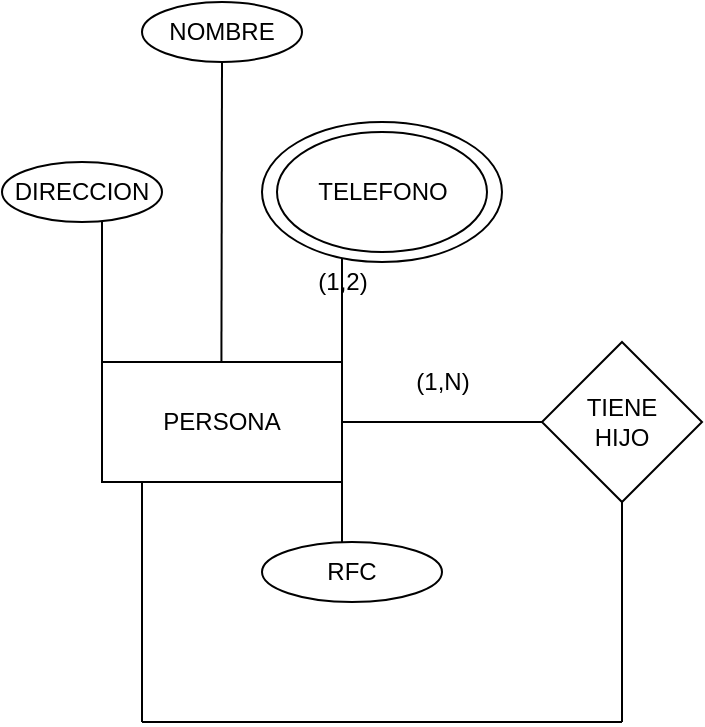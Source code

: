 <mxfile version="13.10.4" type="github" pages="10"><diagram id="1pP9DDwJDnPoI8QzzGnR" name="Page-1"><mxGraphModel dx="2035" dy="622" grid="1" gridSize="10" guides="1" tooltips="1" connect="1" arrows="1" fold="1" page="1" pageScale="1" pageWidth="850" pageHeight="1100" math="0" shadow="0"><root><mxCell id="0"/><mxCell id="1" parent="0"/><mxCell id="Nw3R6ELlbvk2qTNps26m-2" value="PERSONA" style="rounded=0;whiteSpace=wrap;html=1;" parent="1" vertex="1"><mxGeometry x="20" y="260" width="120" height="60" as="geometry"/></mxCell><mxCell id="Nw3R6ELlbvk2qTNps26m-3" value="TIENE&lt;br&gt;HIJO" style="rhombus;whiteSpace=wrap;html=1;" parent="1" vertex="1"><mxGeometry x="240" y="250" width="80" height="80" as="geometry"/></mxCell><mxCell id="Nw3R6ELlbvk2qTNps26m-4" value="" style="endArrow=none;html=1;entryX=0;entryY=0.5;entryDx=0;entryDy=0;" parent="1" target="Nw3R6ELlbvk2qTNps26m-3" edge="1"><mxGeometry width="50" height="50" relative="1" as="geometry"><mxPoint x="140" y="290" as="sourcePoint"/><mxPoint x="190" y="240" as="targetPoint"/></mxGeometry></mxCell><mxCell id="Nw3R6ELlbvk2qTNps26m-5" value="" style="endArrow=none;html=1;" parent="1" edge="1"><mxGeometry width="50" height="50" relative="1" as="geometry"><mxPoint x="20" y="260" as="sourcePoint"/><mxPoint x="20" y="190" as="targetPoint"/></mxGeometry></mxCell><mxCell id="Nw3R6ELlbvk2qTNps26m-6" value="" style="endArrow=none;html=1;" parent="1" target="Nw3R6ELlbvk2qTNps26m-20" edge="1"><mxGeometry width="50" height="50" relative="1" as="geometry"><mxPoint x="79.71" y="260" as="sourcePoint"/><mxPoint x="79.71" y="190" as="targetPoint"/></mxGeometry></mxCell><mxCell id="Nw3R6ELlbvk2qTNps26m-7" value="" style="endArrow=none;html=1;" parent="1" edge="1"><mxGeometry width="50" height="50" relative="1" as="geometry"><mxPoint x="140" y="270" as="sourcePoint"/><mxPoint x="140" y="200" as="targetPoint"/></mxGeometry></mxCell><mxCell id="Nw3R6ELlbvk2qTNps26m-10" value="" style="endArrow=none;html=1;" parent="1" edge="1"><mxGeometry width="50" height="50" relative="1" as="geometry"><mxPoint x="140" y="370" as="sourcePoint"/><mxPoint x="140" y="300" as="targetPoint"/></mxGeometry></mxCell><mxCell id="Nw3R6ELlbvk2qTNps26m-17" value="DIRECCION" style="ellipse;whiteSpace=wrap;html=1;" parent="1" vertex="1"><mxGeometry x="-30" y="160" width="80" height="30" as="geometry"/></mxCell><mxCell id="Nw3R6ELlbvk2qTNps26m-19" value="RFC" style="ellipse;whiteSpace=wrap;html=1;" parent="1" vertex="1"><mxGeometry x="100" y="350" width="90" height="30" as="geometry"/></mxCell><mxCell id="Nw3R6ELlbvk2qTNps26m-20" value="NOMBRE" style="ellipse;whiteSpace=wrap;html=1;" parent="1" vertex="1"><mxGeometry x="40" y="80" width="80" height="30" as="geometry"/></mxCell><mxCell id="Nw3R6ELlbvk2qTNps26m-23" value="" style="endArrow=none;html=1;" parent="1" edge="1"><mxGeometry width="50" height="50" relative="1" as="geometry"><mxPoint x="280" y="440" as="sourcePoint"/><mxPoint x="280" y="330" as="targetPoint"/></mxGeometry></mxCell><mxCell id="Nw3R6ELlbvk2qTNps26m-24" value="" style="endArrow=none;html=1;" parent="1" edge="1"><mxGeometry width="50" height="50" relative="1" as="geometry"><mxPoint x="40" y="440" as="sourcePoint"/><mxPoint x="40" y="320" as="targetPoint"/></mxGeometry></mxCell><mxCell id="Nw3R6ELlbvk2qTNps26m-25" value="" style="endArrow=none;html=1;" parent="1" edge="1"><mxGeometry width="50" height="50" relative="1" as="geometry"><mxPoint x="40" y="440" as="sourcePoint"/><mxPoint x="280" y="440" as="targetPoint"/></mxGeometry></mxCell><mxCell id="Nw3R6ELlbvk2qTNps26m-26" value="(1,N)" style="text;html=1;align=center;verticalAlign=middle;resizable=0;points=[];autosize=1;" parent="1" vertex="1"><mxGeometry x="170" y="260" width="40" height="20" as="geometry"/></mxCell><mxCell id="Nw3R6ELlbvk2qTNps26m-27" value="(1,2)" style="text;html=1;align=center;verticalAlign=middle;resizable=0;points=[];autosize=1;" parent="1" vertex="1"><mxGeometry x="120" y="210" width="40" height="20" as="geometry"/></mxCell><mxCell id="a9wIkm6xKZf1y1kNWijc-3" value="" style="ellipse;whiteSpace=wrap;html=1;" vertex="1" parent="1"><mxGeometry x="100" y="140" width="120" height="70" as="geometry"/></mxCell><mxCell id="a9wIkm6xKZf1y1kNWijc-4" value="&lt;span&gt;TELEFONO&lt;/span&gt;" style="ellipse;whiteSpace=wrap;html=1;" vertex="1" parent="1"><mxGeometry x="107.5" y="145" width="105" height="60" as="geometry"/></mxCell></root></mxGraphModel></diagram><diagram id="xXizFiI_UuGLqBckSNpb" name="Page-2"><mxGraphModel dx="2272" dy="746" grid="1" gridSize="10" guides="1" tooltips="1" connect="1" arrows="1" fold="1" page="1" pageScale="1" pageWidth="850" pageHeight="1100" math="0" shadow="0"><root><mxCell id="PR5p0Z9aNIs4eLPbWNCD-0"/><mxCell id="PR5p0Z9aNIs4eLPbWNCD-1" parent="PR5p0Z9aNIs4eLPbWNCD-0"/><mxCell id="wMSnA3AeaNaGxaXkZ8-6-0" value="FICHA_AUTOR" style="rounded=0;whiteSpace=wrap;html=1;" vertex="1" parent="PR5p0Z9aNIs4eLPbWNCD-1"><mxGeometry x="-40" y="270" width="120" height="40" as="geometry"/></mxCell><mxCell id="wMSnA3AeaNaGxaXkZ8-6-1" value="" style="endArrow=none;html=1;" edge="1" parent="PR5p0Z9aNIs4eLPbWNCD-1"><mxGeometry width="50" height="50" relative="1" as="geometry"><mxPoint x="-40" y="270" as="sourcePoint"/><mxPoint x="-140" y="200" as="targetPoint"/></mxGeometry></mxCell><mxCell id="wMSnA3AeaNaGxaXkZ8-6-2" value="" style="endArrow=none;html=1;" edge="1" parent="PR5p0Z9aNIs4eLPbWNCD-1"><mxGeometry width="50" height="50" relative="1" as="geometry"><mxPoint x="-130" y="290" as="sourcePoint"/><mxPoint x="-40" y="290" as="targetPoint"/></mxGeometry></mxCell><mxCell id="wMSnA3AeaNaGxaXkZ8-6-3" value="" style="endArrow=none;html=1;" edge="1" parent="PR5p0Z9aNIs4eLPbWNCD-1"><mxGeometry width="50" height="50" relative="1" as="geometry"><mxPoint x="-140" y="370" as="sourcePoint"/><mxPoint x="-40" y="310" as="targetPoint"/></mxGeometry></mxCell><mxCell id="wMSnA3AeaNaGxaXkZ8-6-6" value="CODIGO" style="ellipse;whiteSpace=wrap;html=1;" vertex="1" parent="PR5p0Z9aNIs4eLPbWNCD-1"><mxGeometry x="-240" y="130" width="120" height="80" as="geometry"/></mxCell><mxCell id="wMSnA3AeaNaGxaXkZ8-6-7" value="AUTOR" style="ellipse;whiteSpace=wrap;html=1;" vertex="1" parent="PR5p0Z9aNIs4eLPbWNCD-1"><mxGeometry x="-250" y="340" width="120" height="80" as="geometry"/></mxCell><mxCell id="wMSnA3AeaNaGxaXkZ8-6-8" value="NOMBRE" style="ellipse;whiteSpace=wrap;html=1;" vertex="1" parent="PR5p0Z9aNIs4eLPbWNCD-1"><mxGeometry x="-250" y="240" width="120" height="80" as="geometry"/></mxCell><mxCell id="wMSnA3AeaNaGxaXkZ8-6-10" value="" style="endArrow=none;html=1;" edge="1" parent="PR5p0Z9aNIs4eLPbWNCD-1"><mxGeometry width="50" height="50" relative="1" as="geometry"><mxPoint x="80" y="290" as="sourcePoint"/><mxPoint x="250" y="290" as="targetPoint"/></mxGeometry></mxCell><mxCell id="wMSnA3AeaNaGxaXkZ8-6-11" value="POSEE&lt;span style=&quot;color: rgba(0 , 0 , 0 , 0) ; font-family: monospace ; font-size: 0px&quot;&gt;%3CmxGraphModel%3E%3Croot%3E%3CmxCell%20id%3D%220%22%2F%3E%3CmxCell%20id%3D%221%22%20parent%3D%220%22%2F%3E%3CmxCell%20id%3D%222%22%20value%3D%22%22%20style%3D%22endArrow%3Dnone%3Bhtml%3D1%3B%22%20edge%3D%221%22%20parent%3D%221%22%3E%3CmxGeometry%20width%3D%2250%22%20height%3D%2250%22%20relative%3D%221%22%20as%3D%22geometry%22%3E%3CmxPoint%20x%3D%22350%22%20y%3D%22289.5%22%20as%3D%22sourcePoint%22%2F%3E%3CmxPoint%20x%3D%22490%22%20y%3D%22290%22%20as%3D%22targetPoint%22%2F%3E%3C%2FmxGeometry%3E%3C%2FmxCell%3E%3C%2Froot%3E%3C%2FmxGraphModel%3E&lt;/span&gt;" style="rhombus;whiteSpace=wrap;html=1;" vertex="1" parent="PR5p0Z9aNIs4eLPbWNCD-1"><mxGeometry x="250" y="250" width="100" height="80" as="geometry"/></mxCell><mxCell id="wMSnA3AeaNaGxaXkZ8-6-12" value="" style="endArrow=none;html=1;" edge="1" parent="PR5p0Z9aNIs4eLPbWNCD-1"><mxGeometry width="50" height="50" relative="1" as="geometry"><mxPoint x="350" y="289.5" as="sourcePoint"/><mxPoint x="490" y="290" as="targetPoint"/></mxGeometry></mxCell><mxCell id="wMSnA3AeaNaGxaXkZ8-6-14" value="LIBRO" style="rounded=0;whiteSpace=wrap;html=1;" vertex="1" parent="PR5p0Z9aNIs4eLPbWNCD-1"><mxGeometry x="480" y="270" width="120" height="40" as="geometry"/></mxCell><mxCell id="wMSnA3AeaNaGxaXkZ8-6-15" value="" style="endArrow=none;html=1;" edge="1" parent="PR5p0Z9aNIs4eLPbWNCD-1"><mxGeometry width="50" height="50" relative="1" as="geometry"><mxPoint x="600" y="270" as="sourcePoint"/><mxPoint x="640" y="240" as="targetPoint"/></mxGeometry></mxCell><mxCell id="wMSnA3AeaNaGxaXkZ8-6-16" value="" style="endArrow=none;html=1;" edge="1" parent="PR5p0Z9aNIs4eLPbWNCD-1"><mxGeometry width="50" height="50" relative="1" as="geometry"><mxPoint x="600" y="290" as="sourcePoint"/><mxPoint x="760" y="290" as="targetPoint"/></mxGeometry></mxCell><mxCell id="wMSnA3AeaNaGxaXkZ8-6-17" value="" style="endArrow=none;html=1;" edge="1" parent="PR5p0Z9aNIs4eLPbWNCD-1"><mxGeometry width="50" height="50" relative="1" as="geometry"><mxPoint x="600" y="305" as="sourcePoint"/><mxPoint x="710" y="350" as="targetPoint"/></mxGeometry></mxCell><mxCell id="wMSnA3AeaNaGxaXkZ8-6-18" value="" style="endArrow=none;html=1;" edge="1" parent="PR5p0Z9aNIs4eLPbWNCD-1"><mxGeometry width="50" height="50" relative="1" as="geometry"><mxPoint x="570" y="270" as="sourcePoint"/><mxPoint x="640" y="170" as="targetPoint"/></mxGeometry></mxCell><mxCell id="wMSnA3AeaNaGxaXkZ8-6-19" value="" style="endArrow=none;html=1;" edge="1" parent="PR5p0Z9aNIs4eLPbWNCD-1"><mxGeometry width="50" height="50" relative="1" as="geometry"><mxPoint x="580" y="310" as="sourcePoint"/><mxPoint x="680" y="450" as="targetPoint"/></mxGeometry></mxCell><mxCell id="wMSnA3AeaNaGxaXkZ8-6-20" value="EDITORIAL" style="ellipse;whiteSpace=wrap;html=1;" vertex="1" parent="PR5p0Z9aNIs4eLPbWNCD-1"><mxGeometry x="690" y="330" width="120" height="80" as="geometry"/></mxCell><mxCell id="wMSnA3AeaNaGxaXkZ8-6-21" value="ISBN" style="ellipse;whiteSpace=wrap;html=1;" vertex="1" parent="PR5p0Z9aNIs4eLPbWNCD-1"><mxGeometry x="630" y="180" width="120" height="80" as="geometry"/></mxCell><mxCell id="wMSnA3AeaNaGxaXkZ8-6-22" value="TITULO" style="ellipse;whiteSpace=wrap;html=1;" vertex="1" parent="PR5p0Z9aNIs4eLPbWNCD-1"><mxGeometry x="760" y="250" width="120" height="80" as="geometry"/></mxCell><mxCell id="wMSnA3AeaNaGxaXkZ8-6-23" value="CODIGO" style="ellipse;whiteSpace=wrap;html=1;" vertex="1" parent="PR5p0Z9aNIs4eLPbWNCD-1"><mxGeometry x="580" y="100" width="120" height="80" as="geometry"/></mxCell><mxCell id="wMSnA3AeaNaGxaXkZ8-6-24" value="CODIGO" style="ellipse;whiteSpace=wrap;html=1;" vertex="1" parent="PR5p0Z9aNIs4eLPbWNCD-1"><mxGeometry x="690" y="670" width="120" height="80" as="geometry"/></mxCell><mxCell id="wMSnA3AeaNaGxaXkZ8-6-25" value="" style="endArrow=none;html=1;" edge="1" parent="PR5p0Z9aNIs4eLPbWNCD-1"><mxGeometry width="50" height="50" relative="1" as="geometry"><mxPoint x="550" y="570" as="sourcePoint"/><mxPoint x="550" y="310.5" as="targetPoint"/></mxGeometry></mxCell><mxCell id="wMSnA3AeaNaGxaXkZ8-6-26" value="PERTENCE" style="rhombus;whiteSpace=wrap;html=1;" vertex="1" parent="PR5p0Z9aNIs4eLPbWNCD-1"><mxGeometry x="500" y="570" width="100" height="80" as="geometry"/></mxCell><mxCell id="wMSnA3AeaNaGxaXkZ8-6-27" value="" style="endArrow=none;html=1;" edge="1" parent="PR5p0Z9aNIs4eLPbWNCD-1"><mxGeometry width="50" height="50" relative="1" as="geometry"><mxPoint x="550" y="800" as="sourcePoint"/><mxPoint x="549.5" y="650" as="targetPoint"/></mxGeometry></mxCell><mxCell id="Np8cZ0Cmk-hx0m1cEEiZ-0" value="EJEMPLAR" style="rounded=0;whiteSpace=wrap;html=1;" vertex="1" parent="PR5p0Z9aNIs4eLPbWNCD-1"><mxGeometry x="490" y="800" width="120" height="40" as="geometry"/></mxCell><mxCell id="Np8cZ0Cmk-hx0m1cEEiZ-1" value="" style="endArrow=none;html=1;" edge="1" parent="PR5p0Z9aNIs4eLPbWNCD-1"><mxGeometry width="50" height="50" relative="1" as="geometry"><mxPoint x="70" y="820" as="sourcePoint"/><mxPoint x="240" y="820" as="targetPoint"/></mxGeometry></mxCell><mxCell id="Np8cZ0Cmk-hx0m1cEEiZ-2" value="PRESTADO" style="rhombus;whiteSpace=wrap;html=1;" vertex="1" parent="PR5p0Z9aNIs4eLPbWNCD-1"><mxGeometry x="240" y="780" width="100" height="80" as="geometry"/></mxCell><mxCell id="Np8cZ0Cmk-hx0m1cEEiZ-3" value="" style="endArrow=none;html=1;entryX=0;entryY=0.5;entryDx=0;entryDy=0;" edge="1" parent="PR5p0Z9aNIs4eLPbWNCD-1" target="Np8cZ0Cmk-hx0m1cEEiZ-0"><mxGeometry width="50" height="50" relative="1" as="geometry"><mxPoint x="340" y="819.5" as="sourcePoint"/><mxPoint x="480" y="820" as="targetPoint"/></mxGeometry></mxCell><mxCell id="Np8cZ0Cmk-hx0m1cEEiZ-4" value="USUARIO" style="rounded=0;whiteSpace=wrap;html=1;" vertex="1" parent="PR5p0Z9aNIs4eLPbWNCD-1"><mxGeometry x="-40" y="800" width="120" height="40" as="geometry"/></mxCell><mxCell id="Np8cZ0Cmk-hx0m1cEEiZ-5" value="" style="endArrow=none;html=1;" edge="1" parent="PR5p0Z9aNIs4eLPbWNCD-1"><mxGeometry width="50" height="50" relative="1" as="geometry"><mxPoint x="-140" y="880" as="sourcePoint"/><mxPoint x="-40" y="820" as="targetPoint"/></mxGeometry></mxCell><mxCell id="Np8cZ0Cmk-hx0m1cEEiZ-6" value="" style="endArrow=none;html=1;" edge="1" parent="PR5p0Z9aNIs4eLPbWNCD-1"><mxGeometry width="50" height="50" relative="1" as="geometry"><mxPoint x="-150" y="800" as="sourcePoint"/><mxPoint x="-40" y="800" as="targetPoint"/></mxGeometry></mxCell><mxCell id="Np8cZ0Cmk-hx0m1cEEiZ-7" value="" style="endArrow=none;html=1;" edge="1" parent="PR5p0Z9aNIs4eLPbWNCD-1"><mxGeometry width="50" height="50" relative="1" as="geometry"><mxPoint x="-100" y="980" as="sourcePoint"/><mxPoint y="840" as="targetPoint"/></mxGeometry></mxCell><mxCell id="Np8cZ0Cmk-hx0m1cEEiZ-8" value="" style="endArrow=none;html=1;" edge="1" parent="PR5p0Z9aNIs4eLPbWNCD-1"><mxGeometry width="50" height="50" relative="1" as="geometry"><mxPoint x="-10" y="680" as="sourcePoint"/><mxPoint x="-10" y="800" as="targetPoint"/></mxGeometry></mxCell><mxCell id="Np8cZ0Cmk-hx0m1cEEiZ-10" value="CODIGO" style="ellipse;whiteSpace=wrap;html=1;" vertex="1" parent="PR5p0Z9aNIs4eLPbWNCD-1"><mxGeometry x="-80" y="600" width="120" height="80" as="geometry"/></mxCell><mxCell id="Np8cZ0Cmk-hx0m1cEEiZ-11" value="NOMBRE" style="ellipse;whiteSpace=wrap;html=1;" vertex="1" parent="PR5p0Z9aNIs4eLPbWNCD-1"><mxGeometry x="-260" y="750" width="120" height="80" as="geometry"/></mxCell><mxCell id="Np8cZ0Cmk-hx0m1cEEiZ-12" value="TELEF" style="ellipse;whiteSpace=wrap;html=1;" vertex="1" parent="PR5p0Z9aNIs4eLPbWNCD-1"><mxGeometry x="-260" y="840" width="120" height="80" as="geometry"/></mxCell><mxCell id="Np8cZ0Cmk-hx0m1cEEiZ-13" value="DIRECCION" style="ellipse;whiteSpace=wrap;html=1;" vertex="1" parent="PR5p0Z9aNIs4eLPbWNCD-1"><mxGeometry x="-170" y="980" width="120" height="80" as="geometry"/></mxCell><mxCell id="Np8cZ0Cmk-hx0m1cEEiZ-14" value="(1,2)" style="text;html=1;strokeColor=none;fillColor=none;align=center;verticalAlign=middle;whiteSpace=wrap;rounded=0;" vertex="1" parent="PR5p0Z9aNIs4eLPbWNCD-1"><mxGeometry x="-130" y="840" width="40" height="20" as="geometry"/></mxCell><mxCell id="Np8cZ0Cmk-hx0m1cEEiZ-18" value="" style="endArrow=none;html=1;" edge="1" parent="PR5p0Z9aNIs4eLPbWNCD-1"><mxGeometry width="50" height="50" relative="1" as="geometry"><mxPoint x="610" y="800" as="sourcePoint"/><mxPoint x="710" y="740" as="targetPoint"/></mxGeometry></mxCell><mxCell id="Np8cZ0Cmk-hx0m1cEEiZ-19" value="" style="endArrow=none;html=1;" edge="1" parent="PR5p0Z9aNIs4eLPbWNCD-1"><mxGeometry width="50" height="50" relative="1" as="geometry"><mxPoint x="610" y="840" as="sourcePoint"/><mxPoint x="740" y="930" as="targetPoint"/></mxGeometry></mxCell><mxCell id="Np8cZ0Cmk-hx0m1cEEiZ-20" value="LOCALIZACION" style="ellipse;whiteSpace=wrap;html=1;" vertex="1" parent="PR5p0Z9aNIs4eLPbWNCD-1"><mxGeometry x="740" y="890" width="120" height="80" as="geometry"/></mxCell><mxCell id="Np8cZ0Cmk-hx0m1cEEiZ-21" value="NUM_PAG" style="ellipse;whiteSpace=wrap;html=1;" vertex="1" parent="PR5p0Z9aNIs4eLPbWNCD-1"><mxGeometry x="660" y="440" width="120" height="80" as="geometry"/></mxCell><mxCell id="Np8cZ0Cmk-hx0m1cEEiZ-23" value="(1,n)" style="text;html=1;strokeColor=none;fillColor=none;align=center;verticalAlign=middle;whiteSpace=wrap;rounded=0;" vertex="1" parent="PR5p0Z9aNIs4eLPbWNCD-1"><mxGeometry x="610" y="420" width="40" height="20" as="geometry"/></mxCell><mxCell id="Np8cZ0Cmk-hx0m1cEEiZ-24" value="(1,n)" style="text;html=1;strokeColor=none;fillColor=none;align=center;verticalAlign=middle;whiteSpace=wrap;rounded=0;" vertex="1" parent="PR5p0Z9aNIs4eLPbWNCD-1"><mxGeometry x="160" y="260" width="40" height="20" as="geometry"/></mxCell><mxCell id="Np8cZ0Cmk-hx0m1cEEiZ-25" value="(1,n)" style="text;html=1;strokeColor=none;fillColor=none;align=center;verticalAlign=middle;whiteSpace=wrap;rounded=0;" vertex="1" parent="PR5p0Z9aNIs4eLPbWNCD-1"><mxGeometry x="400" y="260" width="40" height="20" as="geometry"/></mxCell><mxCell id="Np8cZ0Cmk-hx0m1cEEiZ-26" value="(n,n)" style="text;html=1;strokeColor=none;fillColor=none;align=center;verticalAlign=middle;whiteSpace=wrap;rounded=0;" vertex="1" parent="PR5p0Z9aNIs4eLPbWNCD-1"><mxGeometry x="280" y="220" width="40" height="20" as="geometry"/></mxCell><mxCell id="hhTUpdf7Dr-VfnFmkzbi-0" value="(1,n)" style="text;html=1;strokeColor=none;fillColor=none;align=center;verticalAlign=middle;whiteSpace=wrap;rounded=0;" vertex="1" parent="PR5p0Z9aNIs4eLPbWNCD-1"><mxGeometry x="140" y="770" width="40" height="20" as="geometry"/></mxCell><mxCell id="hhTUpdf7Dr-VfnFmkzbi-1" value="(1,n)" style="text;html=1;strokeColor=none;fillColor=none;align=center;verticalAlign=middle;whiteSpace=wrap;rounded=0;" vertex="1" parent="PR5p0Z9aNIs4eLPbWNCD-1"><mxGeometry x="385" y="760" width="40" height="20" as="geometry"/></mxCell><mxCell id="hhTUpdf7Dr-VfnFmkzbi-3" value="(n,n)" style="text;html=1;strokeColor=none;fillColor=none;align=center;verticalAlign=middle;whiteSpace=wrap;rounded=0;" vertex="1" parent="PR5p0Z9aNIs4eLPbWNCD-1"><mxGeometry x="270" y="740" width="40" height="20" as="geometry"/></mxCell></root></mxGraphModel></diagram><diagram id="C_Du1BAKzMo4aEJGS9Io" name="Page-3"><mxGraphModel dx="1422" dy="746" grid="1" gridSize="10" guides="1" tooltips="1" connect="1" arrows="1" fold="1" page="1" pageScale="1" pageWidth="850" pageHeight="1100" math="0" shadow="0"><root><mxCell id="kNVYKZuEX8BHVdK6Y1ub-0"/><mxCell id="kNVYKZuEX8BHVdK6Y1ub-1" parent="kNVYKZuEX8BHVdK6Y1ub-0"/><mxCell id="03V3JhqcgOerpL56FC76-0" value="CLIENTE" style="rounded=0;whiteSpace=wrap;html=1;" vertex="1" parent="kNVYKZuEX8BHVdK6Y1ub-1"><mxGeometry x="110" y="150" width="120" height="40" as="geometry"/></mxCell><mxCell id="3_vFdJ6jeZsYnRR2dxXs-1" value="" style="endArrow=none;html=1;" edge="1" parent="kNVYKZuEX8BHVdK6Y1ub-1"><mxGeometry width="50" height="50" relative="1" as="geometry"><mxPoint x="110" y="150.0" as="sourcePoint"/><mxPoint x="110" y="80" as="targetPoint"/></mxGeometry></mxCell><mxCell id="3_vFdJ6jeZsYnRR2dxXs-2" value="" style="endArrow=none;html=1;" edge="1" parent="kNVYKZuEX8BHVdK6Y1ub-1" target="3_vFdJ6jeZsYnRR2dxXs-6"><mxGeometry width="50" height="50" relative="1" as="geometry"><mxPoint x="169.71" y="150.0" as="sourcePoint"/><mxPoint x="169.71" y="80" as="targetPoint"/></mxGeometry></mxCell><mxCell id="3_vFdJ6jeZsYnRR2dxXs-3" value="" style="endArrow=none;html=1;" edge="1" parent="kNVYKZuEX8BHVdK6Y1ub-1"><mxGeometry width="50" height="50" relative="1" as="geometry"><mxPoint x="230" y="160.0" as="sourcePoint"/><mxPoint x="230" y="90.0" as="targetPoint"/></mxGeometry></mxCell><mxCell id="3_vFdJ6jeZsYnRR2dxXs-4" value="TELEFONO" style="ellipse;whiteSpace=wrap;html=1;" vertex="1" parent="kNVYKZuEX8BHVdK6Y1ub-1"><mxGeometry x="210" y="60" width="80" height="30" as="geometry"/></mxCell><mxCell id="3_vFdJ6jeZsYnRR2dxXs-5" value="APELLIDO" style="ellipse;whiteSpace=wrap;html=1;" vertex="1" parent="kNVYKZuEX8BHVdK6Y1ub-1"><mxGeometry x="60" y="50" width="80" height="30" as="geometry"/></mxCell><mxCell id="3_vFdJ6jeZsYnRR2dxXs-6" value="NOMBRE" style="ellipse;whiteSpace=wrap;html=1;" vertex="1" parent="kNVYKZuEX8BHVdK6Y1ub-1"><mxGeometry x="130" y="20" width="80" height="30" as="geometry"/></mxCell><mxCell id="3_vFdJ6jeZsYnRR2dxXs-7" value="(1,2)" style="text;html=1;align=center;verticalAlign=middle;resizable=0;points=[];autosize=1;" vertex="1" parent="kNVYKZuEX8BHVdK6Y1ub-1"><mxGeometry x="210" y="100" width="40" height="20" as="geometry"/></mxCell><mxCell id="3_vFdJ6jeZsYnRR2dxXs-9" value="" style="endArrow=none;html=1;" edge="1" parent="kNVYKZuEX8BHVdK6Y1ub-1"><mxGeometry width="50" height="50" relative="1" as="geometry"><mxPoint x="110.0" y="290.0" as="sourcePoint"/><mxPoint x="110.29" y="190" as="targetPoint"/></mxGeometry></mxCell><mxCell id="3_vFdJ6jeZsYnRR2dxXs-10" value="" style="endArrow=none;html=1;" edge="1" parent="kNVYKZuEX8BHVdK6Y1ub-1"><mxGeometry width="50" height="50" relative="1" as="geometry"><mxPoint x="229.5" y="290.0" as="sourcePoint"/><mxPoint x="229.79" y="190" as="targetPoint"/></mxGeometry></mxCell><mxCell id="3_vFdJ6jeZsYnRR2dxXs-11" value="DIRECCION" style="ellipse;whiteSpace=wrap;html=1;" vertex="1" parent="kNVYKZuEX8BHVdK6Y1ub-1"><mxGeometry x="200" y="290" width="80" height="30" as="geometry"/></mxCell><mxCell id="3_vFdJ6jeZsYnRR2dxXs-12" value="RFC" style="ellipse;whiteSpace=wrap;html=1;" vertex="1" parent="kNVYKZuEX8BHVdK6Y1ub-1"><mxGeometry x="70" y="290" width="80" height="30" as="geometry"/></mxCell><mxCell id="x6PIpx7scopGWBk-RVxz-0" value="" style="endArrow=none;html=1;" edge="1" parent="kNVYKZuEX8BHVdK6Y1ub-1"><mxGeometry width="50" height="50" relative="1" as="geometry"><mxPoint x="230" y="180" as="sourcePoint"/><mxPoint x="400" y="180" as="targetPoint"/></mxGeometry></mxCell><mxCell id="x6PIpx7scopGWBk-RVxz-1" value="COMPRA" style="rhombus;whiteSpace=wrap;html=1;" vertex="1" parent="kNVYKZuEX8BHVdK6Y1ub-1"><mxGeometry x="400" y="140" width="100" height="80" as="geometry"/></mxCell><mxCell id="x6PIpx7scopGWBk-RVxz-2" value="" style="endArrow=none;html=1;" edge="1" parent="kNVYKZuEX8BHVdK6Y1ub-1"><mxGeometry width="50" height="50" relative="1" as="geometry"><mxPoint x="500" y="179.5" as="sourcePoint"/><mxPoint x="640" y="180" as="targetPoint"/></mxGeometry></mxCell><mxCell id="x6PIpx7scopGWBk-RVxz-3" value="AUTOMOVILES" style="rounded=0;whiteSpace=wrap;html=1;" vertex="1" parent="kNVYKZuEX8BHVdK6Y1ub-1"><mxGeometry x="630" y="160" width="120" height="40" as="geometry"/></mxCell><mxCell id="x6PIpx7scopGWBk-RVxz-4" value="(1,n)" style="text;html=1;align=center;verticalAlign=middle;resizable=0;points=[];autosize=1;" vertex="1" parent="kNVYKZuEX8BHVdK6Y1ub-1"><mxGeometry x="310" y="150" width="40" height="20" as="geometry"/></mxCell><mxCell id="x6PIpx7scopGWBk-RVxz-15" value="" style="endArrow=none;html=1;" edge="1" parent="kNVYKZuEX8BHVdK6Y1ub-1"><mxGeometry width="50" height="50" relative="1" as="geometry"><mxPoint x="630" y="160.0" as="sourcePoint"/><mxPoint x="630" y="90" as="targetPoint"/></mxGeometry></mxCell><mxCell id="x6PIpx7scopGWBk-RVxz-16" value="" style="endArrow=none;html=1;" edge="1" parent="kNVYKZuEX8BHVdK6Y1ub-1" target="x6PIpx7scopGWBk-RVxz-20"><mxGeometry width="50" height="50" relative="1" as="geometry"><mxPoint x="689.71" y="160.0" as="sourcePoint"/><mxPoint x="689.71" y="90" as="targetPoint"/></mxGeometry></mxCell><mxCell id="x6PIpx7scopGWBk-RVxz-17" value="" style="endArrow=none;html=1;" edge="1" parent="kNVYKZuEX8BHVdK6Y1ub-1"><mxGeometry width="50" height="50" relative="1" as="geometry"><mxPoint x="750" y="170.0" as="sourcePoint"/><mxPoint x="750" y="100.0" as="targetPoint"/></mxGeometry></mxCell><mxCell id="x6PIpx7scopGWBk-RVxz-18" value="COLOR" style="ellipse;whiteSpace=wrap;html=1;" vertex="1" parent="kNVYKZuEX8BHVdK6Y1ub-1"><mxGeometry x="730" y="70" width="80" height="30" as="geometry"/></mxCell><mxCell id="x6PIpx7scopGWBk-RVxz-19" value="MATRICULA" style="ellipse;whiteSpace=wrap;html=1;" vertex="1" parent="kNVYKZuEX8BHVdK6Y1ub-1"><mxGeometry x="580" y="60" width="80" height="30" as="geometry"/></mxCell><mxCell id="x6PIpx7scopGWBk-RVxz-20" value="MODELO" style="ellipse;whiteSpace=wrap;html=1;" vertex="1" parent="kNVYKZuEX8BHVdK6Y1ub-1"><mxGeometry x="650" y="30" width="80" height="30" as="geometry"/></mxCell><mxCell id="x6PIpx7scopGWBk-RVxz-21" value="(1,2)" style="text;html=1;align=center;verticalAlign=middle;resizable=0;points=[];autosize=1;" vertex="1" parent="kNVYKZuEX8BHVdK6Y1ub-1"><mxGeometry x="730" y="110" width="40" height="20" as="geometry"/></mxCell><mxCell id="x6PIpx7scopGWBk-RVxz-22" value="" style="endArrow=none;html=1;" edge="1" parent="kNVYKZuEX8BHVdK6Y1ub-1"><mxGeometry width="50" height="50" relative="1" as="geometry"><mxPoint x="630" y="270.0" as="sourcePoint"/><mxPoint x="630" y="200" as="targetPoint"/><Array as="points"><mxPoint x="630" y="240"/></Array></mxGeometry></mxCell><mxCell id="x6PIpx7scopGWBk-RVxz-23" value="MARCA" style="ellipse;whiteSpace=wrap;html=1;" vertex="1" parent="kNVYKZuEX8BHVdK6Y1ub-1"><mxGeometry x="590" y="270" width="80" height="30" as="geometry"/></mxCell><mxCell id="x6PIpx7scopGWBk-RVxz-24" value="(1,n)" style="text;html=1;align=center;verticalAlign=middle;resizable=0;points=[];autosize=1;" vertex="1" parent="kNVYKZuEX8BHVdK6Y1ub-1"><mxGeometry x="530" y="150" width="40" height="20" as="geometry"/></mxCell><mxCell id="x6PIpx7scopGWBk-RVxz-25" value="" style="endArrow=none;html=1;" edge="1" parent="kNVYKZuEX8BHVdK6Y1ub-1" source="x6PIpx7scopGWBk-RVxz-26"><mxGeometry width="50" height="50" relative="1" as="geometry"><mxPoint x="170" y="190" as="sourcePoint"/><mxPoint x="170" y="520" as="targetPoint"/></mxGeometry></mxCell><mxCell id="x6PIpx7scopGWBk-RVxz-26" value="LLEVA" style="rhombus;whiteSpace=wrap;html=1;" vertex="1" parent="kNVYKZuEX8BHVdK6Y1ub-1"><mxGeometry x="120" y="440" width="100" height="80" as="geometry"/></mxCell><mxCell id="x6PIpx7scopGWBk-RVxz-27" value="" style="endArrow=none;html=1;" edge="1" parent="kNVYKZuEX8BHVdK6Y1ub-1" target="x6PIpx7scopGWBk-RVxz-26"><mxGeometry width="50" height="50" relative="1" as="geometry"><mxPoint x="170" y="190" as="sourcePoint"/><mxPoint x="170" y="520" as="targetPoint"/></mxGeometry></mxCell><mxCell id="x6PIpx7scopGWBk-RVxz-28" value="" style="endArrow=none;html=1;" edge="1" parent="kNVYKZuEX8BHVdK6Y1ub-1"><mxGeometry width="50" height="50" relative="1" as="geometry"><mxPoint x="220" y="480" as="sourcePoint"/><mxPoint x="270" y="430" as="targetPoint"/></mxGeometry></mxCell><mxCell id="x6PIpx7scopGWBk-RVxz-29" value="" style="endArrow=none;html=1;" edge="1" parent="kNVYKZuEX8BHVdK6Y1ub-1"><mxGeometry width="50" height="50" relative="1" as="geometry"><mxPoint x="120" y="480" as="sourcePoint"/><mxPoint x="60" y="430" as="targetPoint"/></mxGeometry></mxCell><mxCell id="x6PIpx7scopGWBk-RVxz-30" value="FECHA" style="ellipse;whiteSpace=wrap;html=1;" vertex="1" parent="kNVYKZuEX8BHVdK6Y1ub-1"><mxGeometry x="230" y="400" width="80" height="30" as="geometry"/></mxCell><mxCell id="x6PIpx7scopGWBk-RVxz-31" value="HORA" style="ellipse;whiteSpace=wrap;html=1;" vertex="1" parent="kNVYKZuEX8BHVdK6Y1ub-1"><mxGeometry x="30" y="400" width="80" height="30" as="geometry"/></mxCell><mxCell id="x6PIpx7scopGWBk-RVxz-33" value="" style="endArrow=none;html=1;" edge="1" parent="kNVYKZuEX8BHVdK6Y1ub-1"><mxGeometry width="50" height="50" relative="1" as="geometry"><mxPoint x="750" y="270" as="sourcePoint"/><mxPoint x="750" y="200" as="targetPoint"/><Array as="points"><mxPoint x="750" y="240"/></Array></mxGeometry></mxCell><mxCell id="x6PIpx7scopGWBk-RVxz-34" value="NUEVA" style="ellipse;whiteSpace=wrap;html=1;" vertex="1" parent="kNVYKZuEX8BHVdK6Y1ub-1"><mxGeometry x="710" y="270" width="80" height="30" as="geometry"/></mxCell><mxCell id="x6PIpx7scopGWBk-RVxz-35" value="" style="endArrow=none;html=1;" edge="1" parent="kNVYKZuEX8BHVdK6Y1ub-1"><mxGeometry width="50" height="50" relative="1" as="geometry"><mxPoint x="690" y="390" as="sourcePoint"/><mxPoint x="690" y="200" as="targetPoint"/><Array as="points"><mxPoint x="690" y="240"/></Array></mxGeometry></mxCell><mxCell id="x6PIpx7scopGWBk-RVxz-37" value="USADA" style="ellipse;whiteSpace=wrap;html=1;" vertex="1" parent="kNVYKZuEX8BHVdK6Y1ub-1"><mxGeometry x="650" y="390" width="80" height="30" as="geometry"/></mxCell><mxCell id="x6PIpx7scopGWBk-RVxz-39" value="MECANICO" style="rhombus;whiteSpace=wrap;html=1;" vertex="1" parent="kNVYKZuEX8BHVdK6Y1ub-1"><mxGeometry x="120" y="690" width="100" height="80" as="geometry"/></mxCell><mxCell id="x6PIpx7scopGWBk-RVxz-40" value="" style="endArrow=none;html=1;entryX=0.5;entryY=0;entryDx=0;entryDy=0;" edge="1" parent="kNVYKZuEX8BHVdK6Y1ub-1" target="x6PIpx7scopGWBk-RVxz-39"><mxGeometry width="50" height="50" relative="1" as="geometry"><mxPoint x="169.5" y="520" as="sourcePoint"/><mxPoint x="170" y="680" as="targetPoint"/><Array as="points"><mxPoint x="170" y="610"/></Array></mxGeometry></mxCell><mxCell id="x6PIpx7scopGWBk-RVxz-43" value="(1,n)" style="text;html=1;align=center;verticalAlign=middle;resizable=0;points=[];autosize=1;" vertex="1" parent="kNVYKZuEX8BHVdK6Y1ub-1"><mxGeometry x="170" y="600" width="40" height="20" as="geometry"/></mxCell><mxCell id="x6PIpx7scopGWBk-RVxz-46" value="" style="endArrow=none;html=1;" edge="1" parent="kNVYKZuEX8BHVdK6Y1ub-1"><mxGeometry width="50" height="50" relative="1" as="geometry"><mxPoint x="220" y="800" as="sourcePoint"/><mxPoint x="220" y="730" as="targetPoint"/></mxGeometry></mxCell><mxCell id="x6PIpx7scopGWBk-RVxz-47" value="" style="endArrow=none;html=1;" edge="1" parent="kNVYKZuEX8BHVdK6Y1ub-1"><mxGeometry width="50" height="50" relative="1" as="geometry"><mxPoint x="190" y="910" as="sourcePoint"/><mxPoint x="189.5" y="750" as="targetPoint"/></mxGeometry></mxCell><mxCell id="x6PIpx7scopGWBk-RVxz-48" value="" style="endArrow=none;html=1;" edge="1" parent="kNVYKZuEX8BHVdK6Y1ub-1"><mxGeometry width="50" height="50" relative="1" as="geometry"><mxPoint x="169" y="840" as="sourcePoint"/><mxPoint x="169" y="770" as="targetPoint"/></mxGeometry></mxCell><mxCell id="x6PIpx7scopGWBk-RVxz-49" value="" style="endArrow=none;html=1;" edge="1" parent="kNVYKZuEX8BHVdK6Y1ub-1"><mxGeometry width="50" height="50" relative="1" as="geometry"><mxPoint x="120" y="800" as="sourcePoint"/><mxPoint x="120" y="730" as="targetPoint"/></mxGeometry></mxCell><mxCell id="x6PIpx7scopGWBk-RVxz-50" value="SALARIO" style="ellipse;whiteSpace=wrap;html=1;" vertex="1" parent="kNVYKZuEX8BHVdK6Y1ub-1"><mxGeometry x="200" y="790" width="80" height="30" as="geometry"/></mxCell><mxCell id="x6PIpx7scopGWBk-RVxz-51" value="FECHA" style="ellipse;whiteSpace=wrap;html=1;" vertex="1" parent="kNVYKZuEX8BHVdK6Y1ub-1"><mxGeometry x="150" y="910" width="80" height="30" as="geometry"/></mxCell><mxCell id="x6PIpx7scopGWBk-RVxz-52" value="NOMBRE" style="ellipse;whiteSpace=wrap;html=1;" vertex="1" parent="kNVYKZuEX8BHVdK6Y1ub-1"><mxGeometry x="110" y="840" width="80" height="30" as="geometry"/></mxCell><mxCell id="x6PIpx7scopGWBk-RVxz-53" value="RFC" style="ellipse;whiteSpace=wrap;html=1;" vertex="1" parent="kNVYKZuEX8BHVdK6Y1ub-1"><mxGeometry x="80" y="800" width="80" height="30" as="geometry"/></mxCell><mxCell id="x6PIpx7scopGWBk-RVxz-54" value="" style="endArrow=none;html=1;" edge="1" parent="kNVYKZuEX8BHVdK6Y1ub-1"><mxGeometry width="50" height="50" relative="1" as="geometry"><mxPoint x="300" y="730" as="sourcePoint"/><mxPoint x="220" y="730" as="targetPoint"/></mxGeometry></mxCell><mxCell id="x6PIpx7scopGWBk-RVxz-55" value="APELLIDO" style="ellipse;whiteSpace=wrap;html=1;" vertex="1" parent="kNVYKZuEX8BHVdK6Y1ub-1"><mxGeometry x="290" y="715" width="80" height="30" as="geometry"/></mxCell></root></mxGraphModel></diagram><diagram id="IAcig9ydJI_A8IjA0EgU" name="Page-4"><mxGraphModel dx="2035" dy="1722" grid="1" gridSize="10" guides="1" tooltips="1" connect="1" arrows="1" fold="1" page="1" pageScale="1" pageWidth="850" pageHeight="1100" math="0" shadow="0"><root><mxCell id="gqSaUMn10eEcSEzRfPXF-0"/><mxCell id="gqSaUMn10eEcSEzRfPXF-1" parent="gqSaUMn10eEcSEzRfPXF-0"/><mxCell id="0ziF2Xb7sZzInnIv1MNu-0" value="PARTIDO" style="rounded=0;whiteSpace=wrap;html=1;" vertex="1" parent="gqSaUMn10eEcSEzRfPXF-1"><mxGeometry x="-110" y="130" width="140" height="50" as="geometry"/></mxCell><mxCell id="0ziF2Xb7sZzInnIv1MNu-1" value="" style="endArrow=none;html=1;" edge="1" parent="gqSaUMn10eEcSEzRfPXF-1"><mxGeometry width="50" height="50" relative="1" as="geometry"><mxPoint x="30" y="160" as="sourcePoint"/><mxPoint x="200" y="160" as="targetPoint"/></mxGeometry></mxCell><mxCell id="0ziF2Xb7sZzInnIv1MNu-2" value="JUEGA" style="rhombus;whiteSpace=wrap;html=1;" vertex="1" parent="gqSaUMn10eEcSEzRfPXF-1"><mxGeometry x="190" y="115" width="80" height="80" as="geometry"/></mxCell><mxCell id="0ziF2Xb7sZzInnIv1MNu-4" value="" style="endArrow=none;html=1;" edge="1" parent="gqSaUMn10eEcSEzRfPXF-1"><mxGeometry width="50" height="50" relative="1" as="geometry"><mxPoint x="270" y="154.5" as="sourcePoint"/><mxPoint x="440" y="154.5" as="targetPoint"/></mxGeometry></mxCell><mxCell id="0ziF2Xb7sZzInnIv1MNu-5" value="EQUIPO" style="rounded=0;whiteSpace=wrap;html=1;" vertex="1" parent="gqSaUMn10eEcSEzRfPXF-1"><mxGeometry x="430" y="130" width="140" height="50" as="geometry"/></mxCell><mxCell id="0ziF2Xb7sZzInnIv1MNu-6" value="" style="endArrow=none;html=1;" edge="1" parent="gqSaUMn10eEcSEzRfPXF-1"><mxGeometry width="50" height="50" relative="1" as="geometry"><mxPoint x="500" y="240" as="sourcePoint"/><mxPoint x="500" y="180" as="targetPoint"/></mxGeometry></mxCell><mxCell id="0ziF2Xb7sZzInnIv1MNu-7" value="TIENE" style="rhombus;whiteSpace=wrap;html=1;" vertex="1" parent="gqSaUMn10eEcSEzRfPXF-1"><mxGeometry x="460" y="230" width="80" height="80" as="geometry"/></mxCell><mxCell id="0ziF2Xb7sZzInnIv1MNu-8" value="" style="endArrow=none;html=1;" edge="1" parent="gqSaUMn10eEcSEzRfPXF-1"><mxGeometry width="50" height="50" relative="1" as="geometry"><mxPoint x="450" y="360" as="sourcePoint"/><mxPoint x="500" y="310" as="targetPoint"/></mxGeometry></mxCell><mxCell id="0ziF2Xb7sZzInnIv1MNu-9" value="" style="endArrow=none;html=1;" edge="1" parent="gqSaUMn10eEcSEzRfPXF-1"><mxGeometry width="50" height="50" relative="1" as="geometry"><mxPoint x="560" y="360" as="sourcePoint"/><mxPoint x="500" y="310" as="targetPoint"/></mxGeometry></mxCell><mxCell id="0ziF2Xb7sZzInnIv1MNu-10" value="JUGADOR" style="rounded=0;whiteSpace=wrap;html=1;" vertex="1" parent="gqSaUMn10eEcSEzRfPXF-1"><mxGeometry x="340" y="360" width="120" height="50" as="geometry"/></mxCell><mxCell id="0ziF2Xb7sZzInnIv1MNu-11" value="PRESIDENTE" style="rounded=0;whiteSpace=wrap;html=1;" vertex="1" parent="gqSaUMn10eEcSEzRfPXF-1"><mxGeometry x="540" y="360" width="120" height="50" as="geometry"/></mxCell><mxCell id="0ziF2Xb7sZzInnIv1MNu-12" value="" style="endArrow=none;html=1;" edge="1" parent="gqSaUMn10eEcSEzRfPXF-1"><mxGeometry width="50" height="50" relative="1" as="geometry"><mxPoint x="399.5" y="470" as="sourcePoint"/><mxPoint x="399.5" y="410" as="targetPoint"/></mxGeometry></mxCell><mxCell id="0ziF2Xb7sZzInnIv1MNu-13" value="METE" style="rhombus;whiteSpace=wrap;html=1;" vertex="1" parent="gqSaUMn10eEcSEzRfPXF-1"><mxGeometry x="360" y="460" width="80" height="80" as="geometry"/></mxCell><mxCell id="0ziF2Xb7sZzInnIv1MNu-14" value="" style="endArrow=none;html=1;" edge="1" parent="gqSaUMn10eEcSEzRfPXF-1"><mxGeometry width="50" height="50" relative="1" as="geometry"><mxPoint x="399.5" y="600" as="sourcePoint"/><mxPoint x="399.5" y="540" as="targetPoint"/><Array as="points"><mxPoint x="400" y="560"/></Array></mxGeometry></mxCell><mxCell id="0ziF2Xb7sZzInnIv1MNu-15" value="GOL" style="rounded=0;whiteSpace=wrap;html=1;" vertex="1" parent="gqSaUMn10eEcSEzRfPXF-1"><mxGeometry x="340" y="600" width="120" height="50" as="geometry"/></mxCell><mxCell id="0ziF2Xb7sZzInnIv1MNu-16" value="" style="endArrow=none;html=1;" edge="1" parent="gqSaUMn10eEcSEzRfPXF-1"><mxGeometry width="50" height="50" relative="1" as="geometry"><mxPoint x="-110" y="130" as="sourcePoint"/><mxPoint x="-100" y="70" as="targetPoint"/></mxGeometry></mxCell><mxCell id="0ziF2Xb7sZzInnIv1MNu-18" value="" style="endArrow=none;html=1;" edge="1" parent="gqSaUMn10eEcSEzRfPXF-1"><mxGeometry width="50" height="50" relative="1" as="geometry"><mxPoint x="-60" y="130" as="sourcePoint"/><mxPoint x="10" y="40" as="targetPoint"/></mxGeometry></mxCell><mxCell id="0ziF2Xb7sZzInnIv1MNu-19" value="" style="endArrow=none;html=1;" edge="1" parent="gqSaUMn10eEcSEzRfPXF-1"><mxGeometry width="50" height="50" relative="1" as="geometry"><mxPoint x="30" y="130" as="sourcePoint"/><mxPoint x="80" y="80" as="targetPoint"/></mxGeometry></mxCell><mxCell id="0ziF2Xb7sZzInnIv1MNu-20" value="" style="endArrow=none;html=1;" edge="1" parent="gqSaUMn10eEcSEzRfPXF-1"><mxGeometry width="50" height="50" relative="1" as="geometry"><mxPoint x="-160" y="230" as="sourcePoint"/><mxPoint x="-110" y="180" as="targetPoint"/><Array as="points"/></mxGeometry></mxCell><mxCell id="0ziF2Xb7sZzInnIv1MNu-21" value="CODIGO" style="ellipse;whiteSpace=wrap;html=1;" vertex="1" parent="gqSaUMn10eEcSEzRfPXF-1"><mxGeometry x="-140" y="30" width="70" height="40" as="geometry"/></mxCell><mxCell id="0ziF2Xb7sZzInnIv1MNu-22" value="GOL DE CASA" style="ellipse;whiteSpace=wrap;html=1;" vertex="1" parent="gqSaUMn10eEcSEzRfPXF-1"><mxGeometry x="-10" y="20" width="70" height="40" as="geometry"/></mxCell><mxCell id="0ziF2Xb7sZzInnIv1MNu-23" value="GOL DE FUERA" style="ellipse;whiteSpace=wrap;html=1;" vertex="1" parent="gqSaUMn10eEcSEzRfPXF-1"><mxGeometry x="80" y="40" width="70" height="40" as="geometry"/></mxCell><mxCell id="0ziF2Xb7sZzInnIv1MNu-24" value="FECHA" style="ellipse;whiteSpace=wrap;html=1;" vertex="1" parent="gqSaUMn10eEcSEzRfPXF-1"><mxGeometry x="-210" y="220" width="70" height="40" as="geometry"/></mxCell><mxCell id="0ziF2Xb7sZzInnIv1MNu-25" value="(1,n)" style="text;html=1;strokeColor=none;fillColor=none;align=center;verticalAlign=middle;whiteSpace=wrap;rounded=0;" vertex="1" parent="gqSaUMn10eEcSEzRfPXF-1"><mxGeometry x="95" y="130" width="40" height="20" as="geometry"/></mxCell><mxCell id="0ziF2Xb7sZzInnIv1MNu-26" value="(n,1)" style="text;html=1;strokeColor=none;fillColor=none;align=center;verticalAlign=middle;whiteSpace=wrap;rounded=0;" vertex="1" parent="gqSaUMn10eEcSEzRfPXF-1"><mxGeometry x="330" y="120" width="40" height="20" as="geometry"/></mxCell><mxCell id="0ziF2Xb7sZzInnIv1MNu-27" value="n,n" style="text;html=1;align=center;verticalAlign=middle;resizable=0;points=[];autosize=1;" vertex="1" parent="gqSaUMn10eEcSEzRfPXF-1"><mxGeometry x="215" y="90" width="30" height="20" as="geometry"/></mxCell><mxCell id="0ziF2Xb7sZzInnIv1MNu-28" value="" style="endArrow=none;html=1;" edge="1" parent="gqSaUMn10eEcSEzRfPXF-1"><mxGeometry width="50" height="50" relative="1" as="geometry"><mxPoint x="440" y="130" as="sourcePoint"/><mxPoint x="440" y="60" as="targetPoint"/></mxGeometry></mxCell><mxCell id="0ziF2Xb7sZzInnIv1MNu-29" value="" style="endArrow=none;html=1;" edge="1" parent="gqSaUMn10eEcSEzRfPXF-1"><mxGeometry width="50" height="50" relative="1" as="geometry"><mxPoint x="490" y="130" as="sourcePoint"/><mxPoint x="540" y="80" as="targetPoint"/></mxGeometry></mxCell><mxCell id="0ziF2Xb7sZzInnIv1MNu-30" value="" style="endArrow=none;html=1;exitX=1;exitY=0;exitDx=0;exitDy=0;" edge="1" parent="gqSaUMn10eEcSEzRfPXF-1" source="0ziF2Xb7sZzInnIv1MNu-5"><mxGeometry width="50" height="50" relative="1" as="geometry"><mxPoint x="500" y="140" as="sourcePoint"/><mxPoint x="620" y="80" as="targetPoint"/><Array as="points"/></mxGeometry></mxCell><mxCell id="0ziF2Xb7sZzInnIv1MNu-31" value="" style="endArrow=none;html=1;" edge="1" parent="gqSaUMn10eEcSEzRfPXF-1"><mxGeometry width="50" height="50" relative="1" as="geometry"><mxPoint x="530" y="130" as="sourcePoint"/><mxPoint x="640" y="-30" as="targetPoint"/><Array as="points"/></mxGeometry></mxCell><mxCell id="0ziF2Xb7sZzInnIv1MNu-32" value="" style="endArrow=none;html=1;" edge="1" parent="gqSaUMn10eEcSEzRfPXF-1"><mxGeometry width="50" height="50" relative="1" as="geometry"><mxPoint x="460" y="130" as="sourcePoint"/><mxPoint x="480" y="-70" as="targetPoint"/><Array as="points"/></mxGeometry></mxCell><mxCell id="0ziF2Xb7sZzInnIv1MNu-33" value="" style="endArrow=none;html=1;" edge="1" parent="gqSaUMn10eEcSEzRfPXF-1"><mxGeometry width="50" height="50" relative="1" as="geometry"><mxPoint x="470" y="130" as="sourcePoint"/><mxPoint x="590" y="-202" as="targetPoint"/><Array as="points"/></mxGeometry></mxCell><mxCell id="0ziF2Xb7sZzInnIv1MNu-34" value="CODIGO" style="ellipse;whiteSpace=wrap;html=1;" vertex="1" parent="gqSaUMn10eEcSEzRfPXF-1"><mxGeometry x="390" y="20" width="70" height="40" as="geometry"/></mxCell><mxCell id="0ziF2Xb7sZzInnIv1MNu-35" value="NOMBRE" style="ellipse;whiteSpace=wrap;html=1;" vertex="1" parent="gqSaUMn10eEcSEzRfPXF-1"><mxGeometry x="430" y="-100" width="70" height="30" as="geometry"/></mxCell><mxCell id="0ziF2Xb7sZzInnIv1MNu-36" value="ESTADO" style="ellipse;whiteSpace=wrap;html=1;" vertex="1" parent="gqSaUMn10eEcSEzRfPXF-1"><mxGeometry x="550" y="-220" width="70" height="40" as="geometry"/></mxCell><mxCell id="0ziF2Xb7sZzInnIv1MNu-37" value="AFORO" style="ellipse;whiteSpace=wrap;html=1;" vertex="1" parent="gqSaUMn10eEcSEzRfPXF-1"><mxGeometry x="500" y="30" width="70" height="60" as="geometry"/></mxCell><mxCell id="0ziF2Xb7sZzInnIv1MNu-38" value="FUNDACION" style="ellipse;whiteSpace=wrap;html=1;" vertex="1" parent="gqSaUMn10eEcSEzRfPXF-1"><mxGeometry x="610" y="-50" width="70" height="40" as="geometry"/></mxCell><mxCell id="0ziF2Xb7sZzInnIv1MNu-39" value="CUIDAD" style="ellipse;whiteSpace=wrap;html=1;" vertex="1" parent="gqSaUMn10eEcSEzRfPXF-1"><mxGeometry x="600" y="60" width="70" height="40" as="geometry"/></mxCell><mxCell id="0ziF2Xb7sZzInnIv1MNu-41" value="NOMBRE" style="ellipse;whiteSpace=wrap;html=1;" vertex="1" parent="gqSaUMn10eEcSEzRfPXF-1"><mxGeometry x="245" y="240" width="70" height="40" as="geometry"/></mxCell><mxCell id="0ziF2Xb7sZzInnIv1MNu-42" value="FECHA_NAC" style="ellipse;whiteSpace=wrap;html=1;" vertex="1" parent="gqSaUMn10eEcSEzRfPXF-1"><mxGeometry x="175" y="300" width="70" height="40" as="geometry"/></mxCell><mxCell id="0ziF2Xb7sZzInnIv1MNu-43" value="POSICION" style="ellipse;whiteSpace=wrap;html=1;" vertex="1" parent="gqSaUMn10eEcSEzRfPXF-1"><mxGeometry x="150" y="400" width="70" height="40" as="geometry"/></mxCell><mxCell id="0ziF2Xb7sZzInnIv1MNu-44" value="CODIGO" style="ellipse;whiteSpace=wrap;html=1;" vertex="1" parent="gqSaUMn10eEcSEzRfPXF-1"><mxGeometry x="340" y="220" width="70" height="40" as="geometry"/></mxCell><mxCell id="0ziF2Xb7sZzInnIv1MNu-45" value="" style="endArrow=none;html=1;entryX=0.5;entryY=1;entryDx=0;entryDy=0;exitX=0.25;exitY=0;exitDx=0;exitDy=0;" edge="1" parent="gqSaUMn10eEcSEzRfPXF-1" source="0ziF2Xb7sZzInnIv1MNu-10" target="0ziF2Xb7sZzInnIv1MNu-44"><mxGeometry width="50" height="50" relative="1" as="geometry"><mxPoint x="340" y="360" as="sourcePoint"/><mxPoint x="390" y="310" as="targetPoint"/></mxGeometry></mxCell><mxCell id="0ziF2Xb7sZzInnIv1MNu-46" value="" style="endArrow=none;html=1;entryX=0.5;entryY=1;entryDx=0;entryDy=0;exitX=0;exitY=0.5;exitDx=0;exitDy=0;" edge="1" parent="gqSaUMn10eEcSEzRfPXF-1" source="0ziF2Xb7sZzInnIv1MNu-10"><mxGeometry width="50" height="50" relative="1" as="geometry"><mxPoint x="330" y="380" as="sourcePoint"/><mxPoint x="297.5" y="280" as="targetPoint"/></mxGeometry></mxCell><mxCell id="0ziF2Xb7sZzInnIv1MNu-47" value="" style="endArrow=none;html=1;entryX=0;entryY=0.75;entryDx=0;entryDy=0;" edge="1" parent="gqSaUMn10eEcSEzRfPXF-1" target="0ziF2Xb7sZzInnIv1MNu-10"><mxGeometry width="50" height="50" relative="1" as="geometry"><mxPoint x="220" y="410" as="sourcePoint"/><mxPoint x="255" y="310" as="targetPoint"/></mxGeometry></mxCell><mxCell id="0ziF2Xb7sZzInnIv1MNu-48" value="" style="endArrow=none;html=1;entryX=0.5;entryY=1;entryDx=0;entryDy=0;exitX=0;exitY=0.75;exitDx=0;exitDy=0;" edge="1" parent="gqSaUMn10eEcSEzRfPXF-1" source="0ziF2Xb7sZzInnIv1MNu-10"><mxGeometry width="50" height="50" relative="1" as="geometry"><mxPoint x="180" y="435" as="sourcePoint"/><mxPoint x="215" y="335" as="targetPoint"/></mxGeometry></mxCell><mxCell id="0ziF2Xb7sZzInnIv1MNu-50" value="" style="endArrow=none;html=1;" edge="1" parent="gqSaUMn10eEcSEzRfPXF-1"><mxGeometry width="50" height="50" relative="1" as="geometry"><mxPoint x="350" y="900" as="sourcePoint"/><mxPoint x="350" y="650" as="targetPoint"/></mxGeometry></mxCell><mxCell id="0ziF2Xb7sZzInnIv1MNu-51" value="" style="endArrow=none;html=1;" edge="1" parent="gqSaUMn10eEcSEzRfPXF-1"><mxGeometry width="50" height="50" relative="1" as="geometry"><mxPoint x="270" y="620" as="sourcePoint"/><mxPoint x="340" y="620" as="targetPoint"/></mxGeometry></mxCell><mxCell id="0ziF2Xb7sZzInnIv1MNu-52" value="" style="endArrow=none;html=1;" edge="1" parent="gqSaUMn10eEcSEzRfPXF-1"><mxGeometry width="50" height="50" relative="1" as="geometry"><mxPoint x="390" y="840" as="sourcePoint"/><mxPoint x="390" y="650" as="targetPoint"/></mxGeometry></mxCell><mxCell id="0ziF2Xb7sZzInnIv1MNu-53" value="" style="endArrow=none;html=1;" edge="1" parent="gqSaUMn10eEcSEzRfPXF-1"><mxGeometry width="50" height="50" relative="1" as="geometry"><mxPoint x="420" y="780" as="sourcePoint"/><mxPoint x="420" y="650" as="targetPoint"/></mxGeometry></mxCell><mxCell id="0ziF2Xb7sZzInnIv1MNu-54" value="" style="endArrow=none;html=1;" edge="1" parent="gqSaUMn10eEcSEzRfPXF-1"><mxGeometry width="50" height="50" relative="1" as="geometry"><mxPoint x="460" y="750" as="sourcePoint"/><mxPoint x="460" y="650" as="targetPoint"/></mxGeometry></mxCell><mxCell id="0ziF2Xb7sZzInnIv1MNu-57" value="" style="endArrow=none;html=1;" edge="1" parent="gqSaUMn10eEcSEzRfPXF-1"><mxGeometry width="50" height="50" relative="1" as="geometry"><mxPoint x="460" y="640" as="sourcePoint"/><mxPoint x="570" y="640" as="targetPoint"/></mxGeometry></mxCell><mxCell id="0ziF2Xb7sZzInnIv1MNu-58" value="DESCRIPCION" style="ellipse;whiteSpace=wrap;html=1;" vertex="1" parent="gqSaUMn10eEcSEzRfPXF-1"><mxGeometry x="565" y="630" width="125" height="30" as="geometry"/></mxCell><mxCell id="0ziF2Xb7sZzInnIv1MNu-59" value="NUMERO" style="ellipse;whiteSpace=wrap;html=1;" vertex="1" parent="gqSaUMn10eEcSEzRfPXF-1"><mxGeometry x="200" y="600" width="70" height="40" as="geometry"/></mxCell><mxCell id="0ziF2Xb7sZzInnIv1MNu-60" value="" style="ellipse;whiteSpace=wrap;html=1;" vertex="1" parent="gqSaUMn10eEcSEzRfPXF-1"><mxGeometry x="440" y="740" width="70" height="40" as="geometry"/></mxCell><mxCell id="0ziF2Xb7sZzInnIv1MNu-61" value="CODIGO DE JUGADOR" style="ellipse;whiteSpace=wrap;html=1;" vertex="1" parent="gqSaUMn10eEcSEzRfPXF-1"><mxGeometry x="390" y="780" width="80" height="50" as="geometry"/></mxCell><mxCell id="0ziF2Xb7sZzInnIv1MNu-62" value="CODIGO&lt;br&gt;DE&lt;br&gt;QUIPO" style="ellipse;whiteSpace=wrap;html=1;" vertex="1" parent="gqSaUMn10eEcSEzRfPXF-1"><mxGeometry x="370" y="830" width="75" height="50" as="geometry"/></mxCell><mxCell id="0ziF2Xb7sZzInnIv1MNu-63" value="CODIGO&lt;br&gt;DE&lt;br&gt;PARTIDO" style="ellipse;whiteSpace=wrap;html=1;" vertex="1" parent="gqSaUMn10eEcSEzRfPXF-1"><mxGeometry x="330" y="890" width="90" height="50" as="geometry"/></mxCell><mxCell id="0ziF2Xb7sZzInnIv1MNu-64" value="(1,n)" style="text;html=1;strokeColor=none;fillColor=none;align=center;verticalAlign=middle;whiteSpace=wrap;rounded=0;" vertex="1" parent="gqSaUMn10eEcSEzRfPXF-1"><mxGeometry x="405" y="420" width="40" height="20" as="geometry"/></mxCell><mxCell id="0ziF2Xb7sZzInnIv1MNu-65" value="(n,1)" style="text;html=1;strokeColor=none;fillColor=none;align=center;verticalAlign=middle;whiteSpace=wrap;rounded=0;" vertex="1" parent="gqSaUMn10eEcSEzRfPXF-1"><mxGeometry x="410" y="560" width="40" height="20" as="geometry"/></mxCell><mxCell id="0ziF2Xb7sZzInnIv1MNu-67" value="" style="endArrow=none;html=1;" edge="1" parent="gqSaUMn10eEcSEzRfPXF-1"><mxGeometry width="50" height="50" relative="1" as="geometry"><mxPoint x="660" y="360" as="sourcePoint"/><mxPoint x="700" y="320" as="targetPoint"/></mxGeometry></mxCell><mxCell id="0ziF2Xb7sZzInnIv1MNu-68" value="" style="endArrow=none;html=1;" edge="1" parent="gqSaUMn10eEcSEzRfPXF-1"><mxGeometry width="50" height="50" relative="1" as="geometry"><mxPoint x="660" y="390" as="sourcePoint"/><mxPoint x="800" y="330" as="targetPoint"/></mxGeometry></mxCell><mxCell id="0ziF2Xb7sZzInnIv1MNu-69" value="" style="endArrow=none;html=1;" edge="1" parent="gqSaUMn10eEcSEzRfPXF-1"><mxGeometry width="50" height="50" relative="1" as="geometry"><mxPoint x="660" y="410" as="sourcePoint"/><mxPoint x="740" y="400" as="targetPoint"/></mxGeometry></mxCell><mxCell id="0ziF2Xb7sZzInnIv1MNu-70" value="" style="endArrow=none;html=1;" edge="1" parent="gqSaUMn10eEcSEzRfPXF-1"><mxGeometry width="50" height="50" relative="1" as="geometry"><mxPoint x="650" y="360" as="sourcePoint"/><mxPoint x="660" y="270" as="targetPoint"/></mxGeometry></mxCell><mxCell id="0ziF2Xb7sZzInnIv1MNu-71" value="" style="endArrow=none;html=1;" edge="1" parent="gqSaUMn10eEcSEzRfPXF-1"><mxGeometry width="50" height="50" relative="1" as="geometry"><mxPoint x="650" y="490" as="sourcePoint"/><mxPoint x="650" y="410" as="targetPoint"/></mxGeometry></mxCell><mxCell id="0ziF2Xb7sZzInnIv1MNu-72" value="" style="endArrow=none;html=1;" edge="1" parent="gqSaUMn10eEcSEzRfPXF-1"><mxGeometry width="50" height="50" relative="1" as="geometry"><mxPoint x="550" y="500" as="sourcePoint"/><mxPoint x="550" y="410" as="targetPoint"/></mxGeometry></mxCell><mxCell id="0ziF2Xb7sZzInnIv1MNu-73" value="RPC" style="ellipse;whiteSpace=wrap;html=1;" vertex="1" parent="gqSaUMn10eEcSEzRfPXF-1"><mxGeometry x="630" y="240" width="70" height="40" as="geometry"/></mxCell><mxCell id="0ziF2Xb7sZzInnIv1MNu-74" value="NOMBRE" style="ellipse;whiteSpace=wrap;html=1;" vertex="1" parent="gqSaUMn10eEcSEzRfPXF-1"><mxGeometry x="680" y="290" width="70" height="40" as="geometry"/></mxCell><mxCell id="0ziF2Xb7sZzInnIv1MNu-75" value="APELLIDO" style="ellipse;whiteSpace=wrap;html=1;" vertex="1" parent="gqSaUMn10eEcSEzRfPXF-1"><mxGeometry x="780" y="300" width="70" height="40" as="geometry"/></mxCell><mxCell id="0ziF2Xb7sZzInnIv1MNu-76" value="FECHA_NAC" style="ellipse;whiteSpace=wrap;html=1;" vertex="1" parent="gqSaUMn10eEcSEzRfPXF-1"><mxGeometry x="730" y="380" width="100" height="40" as="geometry"/></mxCell><mxCell id="0ziF2Xb7sZzInnIv1MNu-77" value="EQUIPO" style="ellipse;whiteSpace=wrap;html=1;" vertex="1" parent="gqSaUMn10eEcSEzRfPXF-1"><mxGeometry x="620" y="480" width="70" height="40" as="geometry"/></mxCell><mxCell id="0ziF2Xb7sZzInnIv1MNu-78" value="AÑO" style="ellipse;whiteSpace=wrap;html=1;" vertex="1" parent="gqSaUMn10eEcSEzRfPXF-1"><mxGeometry x="520" y="500" width="70" height="40" as="geometry"/></mxCell><mxCell id="ZaIWt9JKzu3ADORXzUde-0" value="&lt;span&gt;TIEMPO&lt;/span&gt;" style="ellipse;whiteSpace=wrap;html=1;" vertex="1" parent="gqSaUMn10eEcSEzRfPXF-1"><mxGeometry x="450" y="745" width="50" height="30" as="geometry"/></mxCell></root></mxGraphModel></diagram><diagram id="V2rjFgXOHxiWFhRYQPGT" name="Page-5"><mxGraphModel dx="2881" dy="2166" grid="1" gridSize="10" guides="1" tooltips="1" connect="1" arrows="1" fold="1" page="1" pageScale="1" pageWidth="850" pageHeight="1100" math="0" shadow="0"><root><mxCell id="rKexmbwPpgLBNJjp1Tq7-0"/><mxCell id="rKexmbwPpgLBNJjp1Tq7-1" parent="rKexmbwPpgLBNJjp1Tq7-0"/><mxCell id="YO7YeKLhZaHaElD93ymH-0" value="PERSONA" style="rounded=0;whiteSpace=wrap;html=1;" vertex="1" parent="rKexmbwPpgLBNJjp1Tq7-1"><mxGeometry x="345" y="-5" width="140" height="50" as="geometry"/></mxCell><mxCell id="YO7YeKLhZaHaElD93ymH-15" value="" style="endArrow=none;html=1;" edge="1" parent="rKexmbwPpgLBNJjp1Tq7-1"><mxGeometry width="50" height="50" relative="1" as="geometry"><mxPoint x="345" y="-5.0" as="sourcePoint"/><mxPoint x="355" y="-65.0" as="targetPoint"/></mxGeometry></mxCell><mxCell id="YO7YeKLhZaHaElD93ymH-16" value="" style="endArrow=none;html=1;" edge="1" parent="rKexmbwPpgLBNJjp1Tq7-1"><mxGeometry width="50" height="50" relative="1" as="geometry"><mxPoint x="395" y="-5.0" as="sourcePoint"/><mxPoint x="465" y="-95.0" as="targetPoint"/></mxGeometry></mxCell><mxCell id="YO7YeKLhZaHaElD93ymH-17" value="" style="endArrow=none;html=1;" edge="1" parent="rKexmbwPpgLBNJjp1Tq7-1"><mxGeometry width="50" height="50" relative="1" as="geometry"><mxPoint x="485" y="-5.0" as="sourcePoint"/><mxPoint x="535" y="-55.0" as="targetPoint"/></mxGeometry></mxCell><mxCell id="YO7YeKLhZaHaElD93ymH-18" value="" style="endArrow=none;html=1;" edge="1" parent="rKexmbwPpgLBNJjp1Tq7-1"><mxGeometry width="50" height="50" relative="1" as="geometry"><mxPoint x="295" y="95.0" as="sourcePoint"/><mxPoint x="345" y="45.0" as="targetPoint"/><Array as="points"/></mxGeometry></mxCell><mxCell id="YO7YeKLhZaHaElD93ymH-19" value="FECHA_NAC" style="ellipse;whiteSpace=wrap;html=1;" vertex="1" parent="rKexmbwPpgLBNJjp1Tq7-1"><mxGeometry x="295" y="-105" width="90" height="40" as="geometry"/></mxCell><mxCell id="YO7YeKLhZaHaElD93ymH-20" value="CP" style="ellipse;whiteSpace=wrap;html=1;" vertex="1" parent="rKexmbwPpgLBNJjp1Tq7-1"><mxGeometry x="445" y="-115" width="70" height="40" as="geometry"/></mxCell><mxCell id="YO7YeKLhZaHaElD93ymH-21" value="POBLACION" style="ellipse;whiteSpace=wrap;html=1;" vertex="1" parent="rKexmbwPpgLBNJjp1Tq7-1"><mxGeometry x="535" y="-95" width="70" height="40" as="geometry"/></mxCell><mxCell id="YO7YeKLhZaHaElD93ymH-22" value="NOMBRE" style="ellipse;whiteSpace=wrap;html=1;" vertex="1" parent="rKexmbwPpgLBNJjp1Tq7-1"><mxGeometry x="245" y="85" width="70" height="40" as="geometry"/></mxCell><mxCell id="YO7YeKLhZaHaElD93ymH-72" value="" style="endArrow=none;html=1;entryX=0.686;entryY=0.95;entryDx=0;entryDy=0;entryPerimeter=0;" edge="1" parent="rKexmbwPpgLBNJjp1Tq7-1" target="YO7YeKLhZaHaElD93ymH-73"><mxGeometry width="50" height="50" relative="1" as="geometry"><mxPoint x="385" y="-5.0" as="sourcePoint"/><mxPoint x="385" y="-75.0" as="targetPoint"/></mxGeometry></mxCell><mxCell id="YO7YeKLhZaHaElD93ymH-73" value="DIRECCION" style="ellipse;whiteSpace=wrap;html=1;" vertex="1" parent="rKexmbwPpgLBNJjp1Tq7-1"><mxGeometry x="355" y="-240" width="70" height="40" as="geometry"/></mxCell><mxCell id="YO7YeKLhZaHaElD93ymH-74" value="" style="endArrow=none;html=1;entryX=0.921;entryY=1;entryDx=0;entryDy=0;entryPerimeter=0;" edge="1" parent="rKexmbwPpgLBNJjp1Tq7-1" target="YO7YeKLhZaHaElD93ymH-0"><mxGeometry width="50" height="50" relative="1" as="geometry"><mxPoint x="495" y="95" as="sourcePoint"/><mxPoint x="545" y="45.0" as="targetPoint"/><Array as="points"/></mxGeometry></mxCell><mxCell id="YO7YeKLhZaHaElD93ymH-75" value="DNI" style="ellipse;whiteSpace=wrap;html=1;" vertex="1" parent="rKexmbwPpgLBNJjp1Tq7-1"><mxGeometry x="465" y="95" width="70" height="40" as="geometry"/></mxCell><mxCell id="YO7YeKLhZaHaElD93ymH-76" value="" style="endArrow=none;html=1;" edge="1" parent="rKexmbwPpgLBNJjp1Tq7-1"><mxGeometry width="50" height="50" relative="1" as="geometry"><mxPoint x="395" y="175" as="sourcePoint"/><mxPoint x="415" y="45.0" as="targetPoint"/><Array as="points"/></mxGeometry></mxCell><mxCell id="B7PJyQkfwuJoLoVLB3Ze-0" value="" style="ellipse;whiteSpace=wrap;html=1;" vertex="1" parent="rKexmbwPpgLBNJjp1Tq7-1"><mxGeometry x="325" y="165" width="120" height="70" as="geometry"/></mxCell><mxCell id="B7PJyQkfwuJoLoVLB3Ze-1" value="&lt;span&gt;TELEFONO&lt;/span&gt;" style="ellipse;whiteSpace=wrap;html=1;" vertex="1" parent="rKexmbwPpgLBNJjp1Tq7-1"><mxGeometry x="332.5" y="170" width="105" height="60" as="geometry"/></mxCell><mxCell id="B7PJyQkfwuJoLoVLB3Ze-2" value="(1,2)" style="text;html=1;strokeColor=none;fillColor=none;align=center;verticalAlign=middle;whiteSpace=wrap;rounded=0;" vertex="1" parent="rKexmbwPpgLBNJjp1Tq7-1"><mxGeometry x="345" y="105" width="40" height="20" as="geometry"/></mxCell><mxCell id="B7PJyQkfwuJoLoVLB3Ze-3" value="" style="endArrow=none;html=1;entryX=0.75;entryY=1;entryDx=0;entryDy=0;" edge="1" parent="rKexmbwPpgLBNJjp1Tq7-1" target="YO7YeKLhZaHaElD93ymH-0"><mxGeometry width="50" height="50" relative="1" as="geometry"><mxPoint x="510" y="440" as="sourcePoint"/><mxPoint x="430" y="45" as="targetPoint"/></mxGeometry></mxCell><mxCell id="B7PJyQkfwuJoLoVLB3Ze-4" value="" style="endArrow=none;html=1;entryX=0.25;entryY=1;entryDx=0;entryDy=0;" edge="1" parent="rKexmbwPpgLBNJjp1Tq7-1" target="YO7YeKLhZaHaElD93ymH-0"><mxGeometry width="50" height="50" relative="1" as="geometry"><mxPoint x="240" y="425" as="sourcePoint"/><mxPoint x="355" y="80" as="targetPoint"/></mxGeometry></mxCell><mxCell id="B7PJyQkfwuJoLoVLB3Ze-5" value="&lt;span&gt;PROFESOR&lt;/span&gt;" style="ellipse;whiteSpace=wrap;html=1;" vertex="1" parent="rKexmbwPpgLBNJjp1Tq7-1"><mxGeometry x="465" y="430" width="105" height="60" as="geometry"/></mxCell><mxCell id="B7PJyQkfwuJoLoVLB3Ze-6" value="&lt;span&gt;ALUMNO&lt;/span&gt;" style="ellipse;whiteSpace=wrap;html=1;" vertex="1" parent="rKexmbwPpgLBNJjp1Tq7-1"><mxGeometry x="190" y="420" width="105" height="60" as="geometry"/></mxCell><mxCell id="B7PJyQkfwuJoLoVLB3Ze-7" value="" style="endArrow=none;html=1;" edge="1" parent="rKexmbwPpgLBNJjp1Tq7-1" source="B7PJyQkfwuJoLoVLB3Ze-9"><mxGeometry width="50" height="50" relative="1" as="geometry"><mxPoint x="520" y="580" as="sourcePoint"/><mxPoint x="520" y="490" as="targetPoint"/></mxGeometry></mxCell><mxCell id="B7PJyQkfwuJoLoVLB3Ze-8" value="" style="endArrow=none;html=1;" edge="1" parent="rKexmbwPpgLBNJjp1Tq7-1"><mxGeometry width="50" height="50" relative="1" as="geometry"><mxPoint x="240" y="560" as="sourcePoint"/><mxPoint x="240" y="480" as="targetPoint"/></mxGeometry></mxCell><mxCell id="B7PJyQkfwuJoLoVLB3Ze-9" value="ES TUTOR" style="rhombus;whiteSpace=wrap;html=1;" vertex="1" parent="rKexmbwPpgLBNJjp1Tq7-1"><mxGeometry x="480" y="540" width="80" height="80" as="geometry"/></mxCell><mxCell id="B7PJyQkfwuJoLoVLB3Ze-10" value="PARTENECE" style="rhombus;whiteSpace=wrap;html=1;" vertex="1" parent="rKexmbwPpgLBNJjp1Tq7-1"><mxGeometry x="203" y="540" width="80" height="80" as="geometry"/></mxCell><mxCell id="B7PJyQkfwuJoLoVLB3Ze-11" value="" style="endArrow=none;html=1;" edge="1" parent="rKexmbwPpgLBNJjp1Tq7-1"><mxGeometry width="50" height="50" relative="1" as="geometry"><mxPoint x="420" y="730" as="sourcePoint"/><mxPoint x="520" y="620" as="targetPoint"/></mxGeometry></mxCell><mxCell id="B7PJyQkfwuJoLoVLB3Ze-12" value="" style="endArrow=none;html=1;" edge="1" parent="rKexmbwPpgLBNJjp1Tq7-1"><mxGeometry width="50" height="50" relative="1" as="geometry"><mxPoint x="340" y="730" as="sourcePoint"/><mxPoint x="245" y="620" as="targetPoint"/></mxGeometry></mxCell><mxCell id="B7PJyQkfwuJoLoVLB3Ze-13" value="CURSO" style="rounded=0;whiteSpace=wrap;html=1;" vertex="1" parent="rKexmbwPpgLBNJjp1Tq7-1"><mxGeometry x="305" y="710" width="140" height="50" as="geometry"/></mxCell><mxCell id="B7PJyQkfwuJoLoVLB3Ze-14" value="" style="endArrow=none;html=1;" edge="1" parent="rKexmbwPpgLBNJjp1Tq7-1"><mxGeometry width="50" height="50" relative="1" as="geometry"><mxPoint x="130" y="540" as="sourcePoint"/><mxPoint x="210" y="470" as="targetPoint"/></mxGeometry></mxCell><mxCell id="B7PJyQkfwuJoLoVLB3Ze-15" value="MATRICUALA" style="rhombus;whiteSpace=wrap;html=1;" vertex="1" parent="rKexmbwPpgLBNJjp1Tq7-1"><mxGeometry x="80" y="530" width="100" height="80" as="geometry"/></mxCell><mxCell id="B7PJyQkfwuJoLoVLB3Ze-17" value="" style="endArrow=none;html=1;entryX=0.308;entryY=0.86;entryDx=0;entryDy=0;entryPerimeter=0;exitX=0.595;exitY=-0.04;exitDx=0;exitDy=0;exitPerimeter=0;" edge="1" parent="rKexmbwPpgLBNJjp1Tq7-1" source="B7PJyQkfwuJoLoVLB3Ze-18" target="B7PJyQkfwuJoLoVLB3Ze-15"><mxGeometry width="50" height="50" relative="1" as="geometry"><mxPoint x="10.0" y="700" as="sourcePoint"/><mxPoint x="10.0" y="620" as="targetPoint"/></mxGeometry></mxCell><mxCell id="B7PJyQkfwuJoLoVLB3Ze-18" value="ASIGNATURA" style="rounded=0;whiteSpace=wrap;html=1;" vertex="1" parent="rKexmbwPpgLBNJjp1Tq7-1"><mxGeometry x="-80" y="780" width="140" height="50" as="geometry"/></mxCell><mxCell id="B7PJyQkfwuJoLoVLB3Ze-21" value="PARTENECE" style="rhombus;whiteSpace=wrap;html=1;" vertex="1" parent="rKexmbwPpgLBNJjp1Tq7-1"><mxGeometry x="140" y="680" width="90" height="80" as="geometry"/></mxCell><mxCell id="B7PJyQkfwuJoLoVLB3Ze-23" value="" style="endArrow=none;html=1;entryX=0;entryY=0.25;entryDx=0;entryDy=0;" edge="1" parent="rKexmbwPpgLBNJjp1Tq7-1" target="B7PJyQkfwuJoLoVLB3Ze-13"><mxGeometry width="50" height="50" relative="1" as="geometry"><mxPoint x="230" y="723" as="sourcePoint"/><mxPoint x="260" y="670" as="targetPoint"/></mxGeometry></mxCell><mxCell id="B7PJyQkfwuJoLoVLB3Ze-26" value="" style="endArrow=none;html=1;exitX=0.333;exitY=0.152;exitDx=0;exitDy=0;exitPerimeter=0;" edge="1" parent="rKexmbwPpgLBNJjp1Tq7-1" source="B7PJyQkfwuJoLoVLB3Ze-21"><mxGeometry width="50" height="50" relative="1" as="geometry"><mxPoint x="230" y="710" as="sourcePoint"/><mxPoint x="135" y="600" as="targetPoint"/></mxGeometry></mxCell><mxCell id="8TutpsKp4ue4nRX0wX8F-0" value="(1,1)" style="text;html=1;strokeColor=none;fillColor=none;align=center;verticalAlign=middle;whiteSpace=wrap;rounded=0;" vertex="1" parent="rKexmbwPpgLBNJjp1Tq7-1"><mxGeometry x="243" y="280" width="40" height="20" as="geometry"/></mxCell><mxCell id="8TutpsKp4ue4nRX0wX8F-1" value="" style="ellipse;whiteSpace=wrap;html=1;" vertex="1" parent="rKexmbwPpgLBNJjp1Tq7-1"><mxGeometry x="-30" y="400" width="120" height="60" as="geometry"/></mxCell><mxCell id="8TutpsKp4ue4nRX0wX8F-2" value="INCEDENCIA" style="ellipse;whiteSpace=wrap;html=1;" vertex="1" parent="rKexmbwPpgLBNJjp1Tq7-1"><mxGeometry x="-20" y="410" width="100" height="40" as="geometry"/></mxCell><mxCell id="8TutpsKp4ue4nRX0wX8F-3" value="" style="endArrow=none;html=1;exitX=0.108;exitY=0.402;exitDx=0;exitDy=0;exitPerimeter=0;" edge="1" parent="rKexmbwPpgLBNJjp1Tq7-1" source="B7PJyQkfwuJoLoVLB3Ze-15" target="8TutpsKp4ue4nRX0wX8F-1"><mxGeometry width="50" height="50" relative="1" as="geometry"><mxPoint x="70" y="570" as="sourcePoint"/><mxPoint x="120" y="520" as="targetPoint"/></mxGeometry></mxCell><mxCell id="8TutpsKp4ue4nRX0wX8F-4" value="(1,n)" style="text;html=1;strokeColor=none;fillColor=none;align=center;verticalAlign=middle;whiteSpace=wrap;rounded=0;" vertex="1" parent="rKexmbwPpgLBNJjp1Tq7-1"><mxGeometry x="245" y="500" width="40" height="20" as="geometry"/></mxCell><mxCell id="8TutpsKp4ue4nRX0wX8F-5" value="" style="endArrow=none;html=1;entryX=1;entryY=0.5;entryDx=0;entryDy=0;" edge="1" parent="rKexmbwPpgLBNJjp1Tq7-1" source="B7PJyQkfwuJoLoVLB3Ze-13" target="8TutpsKp4ue4nRX0wX8F-6"><mxGeometry width="50" height="50" relative="1" as="geometry"><mxPoint x="270" y="820" as="sourcePoint"/><mxPoint x="260" y="820" as="targetPoint"/></mxGeometry></mxCell><mxCell id="8TutpsKp4ue4nRX0wX8F-6" value="TIENE" style="rhombus;whiteSpace=wrap;html=1;" vertex="1" parent="rKexmbwPpgLBNJjp1Tq7-1"><mxGeometry x="170" y="770" width="90" height="80" as="geometry"/></mxCell><mxCell id="8TutpsKp4ue4nRX0wX8F-7" value="" style="endArrow=none;html=1;" edge="1" parent="rKexmbwPpgLBNJjp1Tq7-1" target="8TutpsKp4ue4nRX0wX8F-6"><mxGeometry width="50" height="50" relative="1" as="geometry"><mxPoint x="60" y="810" as="sourcePoint"/><mxPoint x="260" y="820" as="targetPoint"/></mxGeometry></mxCell><mxCell id="8TutpsKp4ue4nRX0wX8F-11" value="(1,n)" style="text;html=1;strokeColor=none;fillColor=none;align=center;verticalAlign=middle;whiteSpace=wrap;rounded=0;" vertex="1" parent="rKexmbwPpgLBNJjp1Tq7-1"><mxGeometry x="80" y="780" width="40" height="20" as="geometry"/></mxCell><mxCell id="8TutpsKp4ue4nRX0wX8F-12" value="(1,n)" style="text;html=1;strokeColor=none;fillColor=none;align=center;verticalAlign=middle;whiteSpace=wrap;rounded=0;" vertex="1" parent="rKexmbwPpgLBNJjp1Tq7-1"><mxGeometry x="255" y="770" width="40" height="20" as="geometry"/></mxCell><mxCell id="8TutpsKp4ue4nRX0wX8F-13" value="(1,1)" style="text;html=1;strokeColor=none;fillColor=none;align=center;verticalAlign=middle;whiteSpace=wrap;rounded=0;" vertex="1" parent="rKexmbwPpgLBNJjp1Tq7-1"><mxGeometry x="515" y="510" width="40" height="20" as="geometry"/></mxCell></root></mxGraphModel></diagram><diagram id="4f-cM1R6uQguhJVu1cg_" name="Page-6"><mxGraphModel dx="1422" dy="746" grid="1" gridSize="10" guides="1" tooltips="1" connect="1" arrows="1" fold="1" page="1" pageScale="1" pageWidth="850" pageHeight="1100" math="0" shadow="0"><root><mxCell id="OYzS_blfC5YV_tHOgWAt-0"/><mxCell id="OYzS_blfC5YV_tHOgWAt-1" parent="OYzS_blfC5YV_tHOgWAt-0"/></root></mxGraphModel></diagram><diagram id="eA8G0YSxI50aOilq02Lf" name="Page-7"><mxGraphModel dx="1422" dy="746" grid="1" gridSize="10" guides="1" tooltips="1" connect="1" arrows="1" fold="1" page="1" pageScale="1" pageWidth="850" pageHeight="1100" math="0" shadow="0"><root><mxCell id="JxGafudTMuFZT3FZTbbl-0"/><mxCell id="JxGafudTMuFZT3FZTbbl-1" parent="JxGafudTMuFZT3FZTbbl-0"/></root></mxGraphModel></diagram><diagram id="T1gPzyFRiDG3VCeMzqAD" name="Page-8"><mxGraphModel dx="1422" dy="746" grid="1" gridSize="10" guides="1" tooltips="1" connect="1" arrows="1" fold="1" page="1" pageScale="1" pageWidth="850" pageHeight="1100" math="0" shadow="0"><root><mxCell id="AtUotO3xmVrjDJi8j0ej-0"/><mxCell id="AtUotO3xmVrjDJi8j0ej-1" parent="AtUotO3xmVrjDJi8j0ej-0"/></root></mxGraphModel></diagram><diagram id="MR3uN8NJgVOEtCw4C7di" name="Page-9"><mxGraphModel dx="1422" dy="746" grid="1" gridSize="10" guides="1" tooltips="1" connect="1" arrows="1" fold="1" page="1" pageScale="1" pageWidth="850" pageHeight="1100" math="0" shadow="0"><root><mxCell id="FE_sJxX_3laaNGL8ykg3-0"/><mxCell id="FE_sJxX_3laaNGL8ykg3-1" parent="FE_sJxX_3laaNGL8ykg3-0"/></root></mxGraphModel></diagram><diagram id="vEE5byQSi-wLskfP_GmL" name="Page-10"><mxGraphModel dx="1422" dy="746" grid="1" gridSize="10" guides="1" tooltips="1" connect="1" arrows="1" fold="1" page="1" pageScale="1" pageWidth="850" pageHeight="1100" math="0" shadow="0"><root><mxCell id="MaUoOVhlpUvSLtCHPu1u-0"/><mxCell id="MaUoOVhlpUvSLtCHPu1u-1" parent="MaUoOVhlpUvSLtCHPu1u-0"/></root></mxGraphModel></diagram></mxfile>